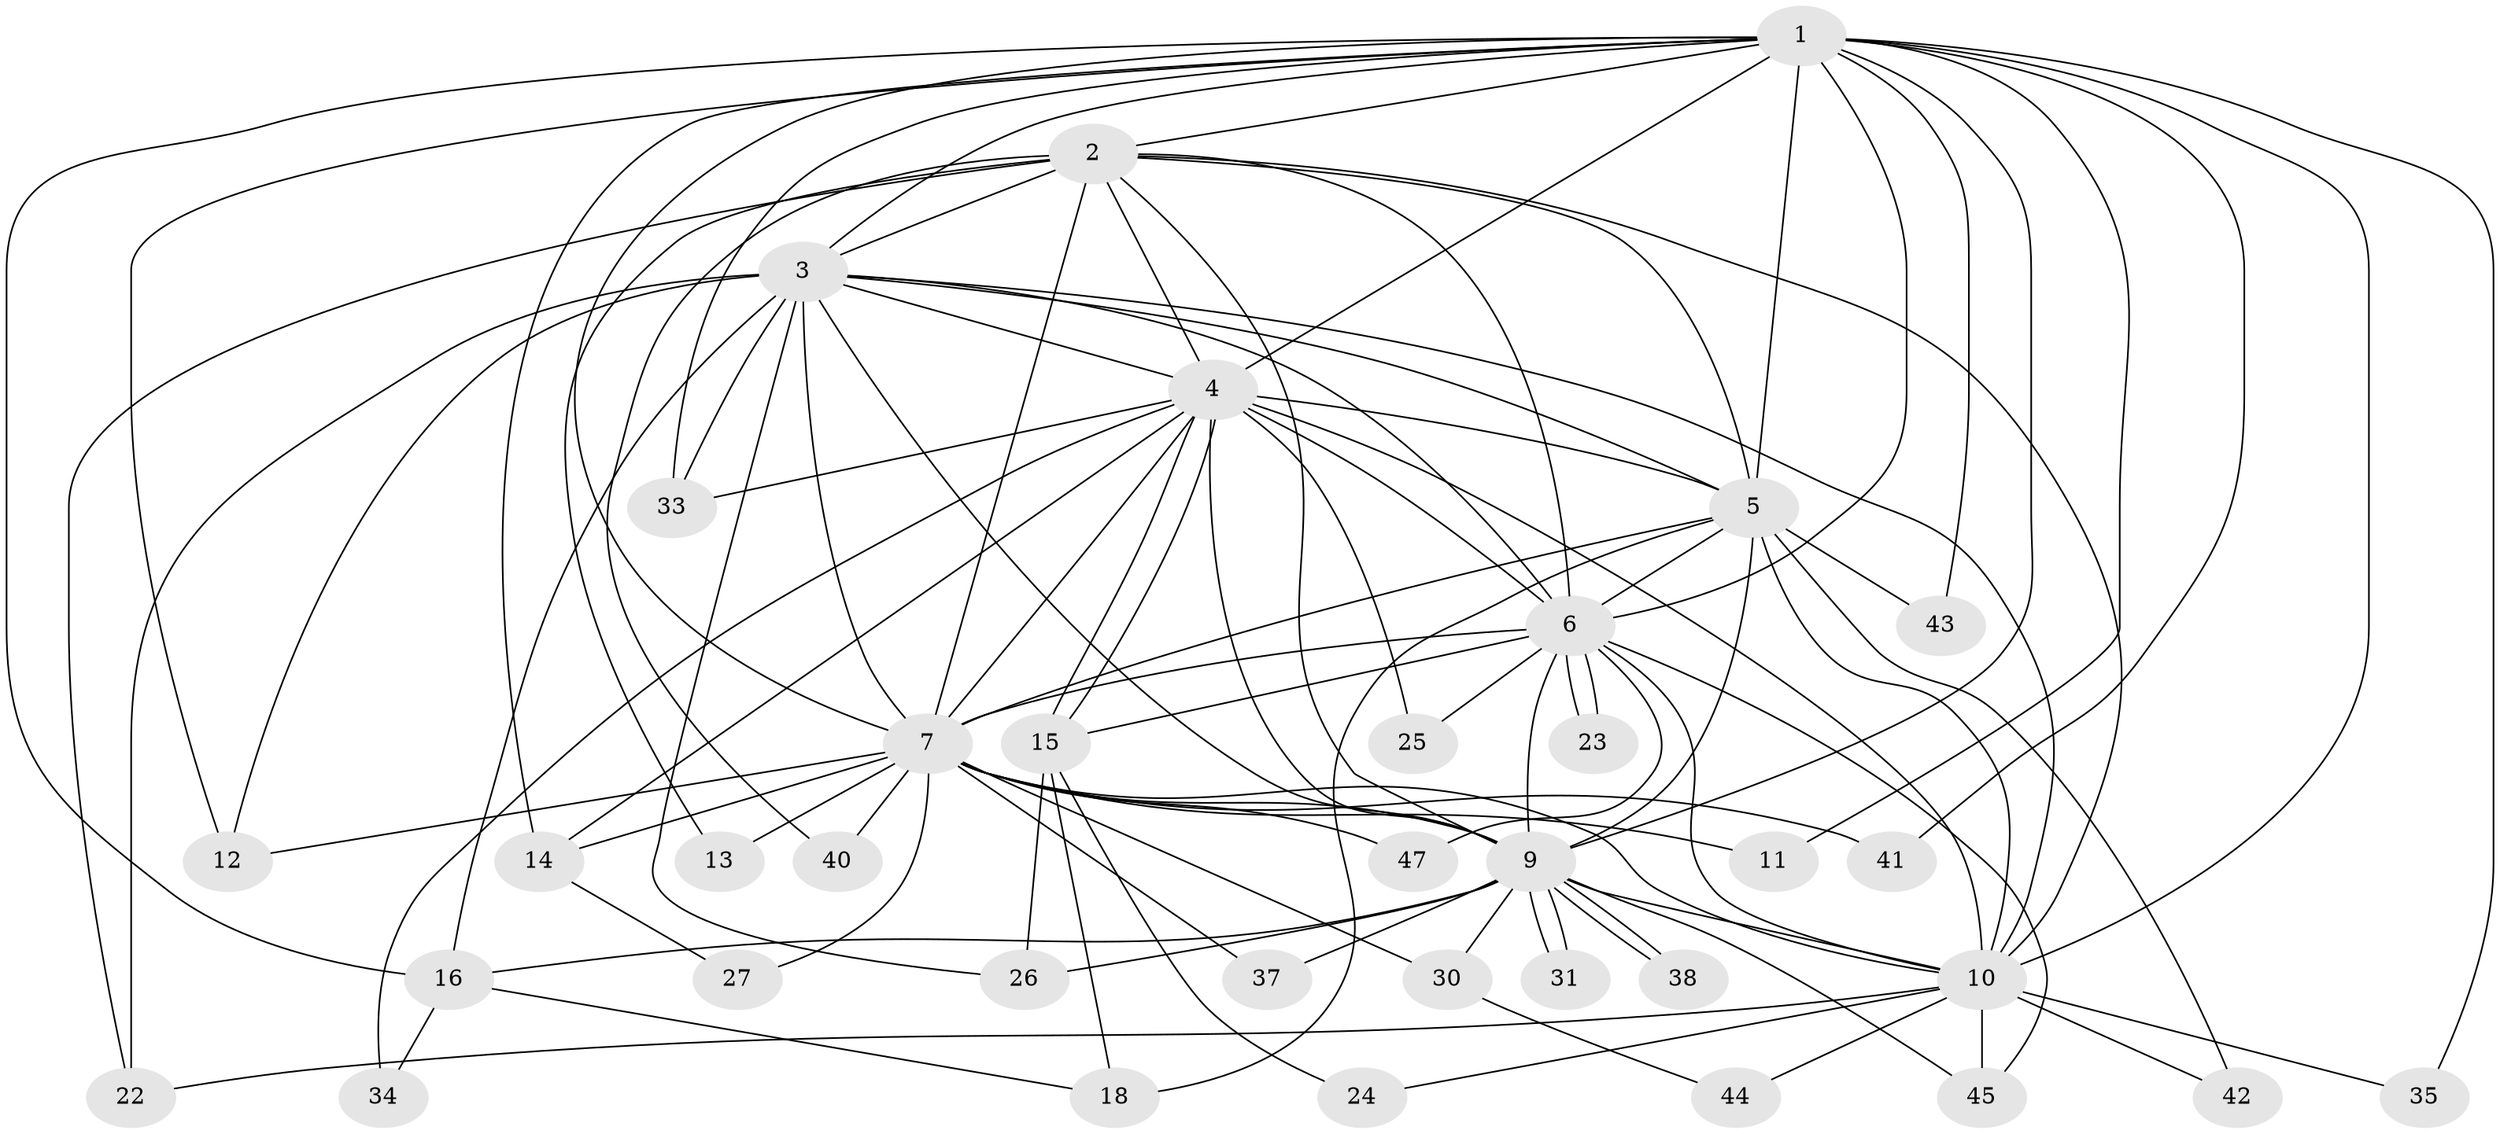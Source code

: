 // Generated by graph-tools (version 1.1) at 2025/23/03/03/25 07:23:38]
// undirected, 36 vertices, 99 edges
graph export_dot {
graph [start="1"]
  node [color=gray90,style=filled];
  1 [super="+36"];
  2 [super="+28"];
  3 [super="+29"];
  4 [super="+48"];
  5 [super="+39"];
  6 [super="+21"];
  7 [super="+8"];
  9 [super="+46"];
  10 [super="+20"];
  11;
  12 [super="+51"];
  13;
  14 [super="+19"];
  15 [super="+17"];
  16 [super="+32"];
  18 [super="+49"];
  22;
  23;
  24;
  25;
  26;
  27;
  30;
  31;
  33 [super="+50"];
  34;
  35;
  37;
  38;
  40;
  41;
  42;
  43;
  44;
  45;
  47;
  1 -- 2;
  1 -- 3;
  1 -- 4;
  1 -- 5 [weight=2];
  1 -- 6;
  1 -- 7 [weight=2];
  1 -- 9 [weight=2];
  1 -- 10;
  1 -- 11;
  1 -- 12;
  1 -- 14;
  1 -- 16;
  1 -- 33;
  1 -- 35;
  1 -- 41;
  1 -- 43;
  2 -- 3;
  2 -- 4;
  2 -- 5;
  2 -- 6;
  2 -- 7 [weight=2];
  2 -- 9;
  2 -- 10;
  2 -- 13;
  2 -- 40;
  2 -- 22;
  3 -- 4;
  3 -- 5;
  3 -- 6;
  3 -- 7 [weight=2];
  3 -- 9;
  3 -- 10;
  3 -- 16;
  3 -- 22;
  3 -- 26;
  3 -- 12;
  3 -- 33;
  4 -- 5;
  4 -- 6;
  4 -- 7 [weight=2];
  4 -- 9;
  4 -- 10 [weight=2];
  4 -- 14 [weight=2];
  4 -- 15;
  4 -- 15;
  4 -- 25;
  4 -- 33;
  4 -- 34;
  5 -- 6;
  5 -- 7 [weight=2];
  5 -- 9;
  5 -- 10;
  5 -- 18;
  5 -- 42;
  5 -- 43;
  6 -- 7 [weight=2];
  6 -- 9 [weight=2];
  6 -- 10;
  6 -- 23;
  6 -- 23;
  6 -- 45;
  6 -- 47;
  6 -- 15;
  6 -- 25;
  7 -- 9 [weight=2];
  7 -- 10 [weight=2];
  7 -- 11;
  7 -- 12;
  7 -- 13;
  7 -- 30;
  7 -- 37;
  7 -- 47;
  7 -- 40;
  7 -- 41;
  7 -- 27;
  7 -- 14;
  9 -- 10;
  9 -- 26;
  9 -- 30;
  9 -- 31;
  9 -- 31;
  9 -- 37;
  9 -- 38;
  9 -- 38;
  9 -- 45;
  9 -- 16;
  10 -- 24;
  10 -- 42;
  10 -- 44;
  10 -- 45;
  10 -- 35;
  10 -- 22;
  14 -- 27;
  15 -- 24;
  15 -- 26;
  15 -- 18;
  16 -- 18;
  16 -- 34;
  30 -- 44;
}
